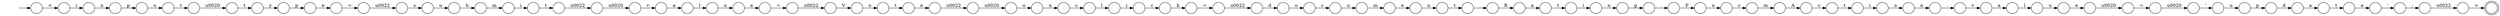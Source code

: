 digraph Automaton {
  rankdir = LR;
  0 [shape=circle,label=""];
  0 -> 63 [label="\u0022"]
  1 [shape=circle,label=""];
  1 -> 4 [label="c"]
  2 [shape=circle,label=""];
  2 -> 25 [label="n"]
  3 [shape=circle,label=""];
  3 -> 15 [label="t"]
  4 [shape=circle,label=""];
  4 -> 30 [label="t"]
  5 [shape=circle,label=""];
  5 -> 66 [label="R"]
  6 [shape=circle,label=""];
  6 -> 3 [label="a"]
  7 [shape=circle,label=""];
  7 -> 65 [label="\u0020"]
  8 [shape=circle,label=""];
  8 -> 57 [label=";"]
  9 [shape=circle,label=""];
  9 -> 77 [label="="]
  10 [shape=circle,label=""];
  10 -> 36 [label="b"]
  11 [shape=circle,label=""];
  11 -> 0 [label="e"]
  12 [shape=circle,label=""];
  12 -> 61 [label="t"]
  13 [shape=circle,label=""];
  13 -> 22 [label=">"]
  14 [shape=circle,label=""];
  14 -> 56 [label="V"]
  15 [shape=circle,label=""];
  15 -> 83 [label="e"]
  16 [shape=circle,label=""];
  16 -> 23 [label="="]
  17 [shape=circle,label=""];
  17 -> 43 [label="u"]
  18 [shape=circle,label=""];
  18 -> 11 [label="t"]
  19 [shape=circle,label=""];
  19 -> 33 [label="o"]
  20 [shape=circle,label=""];
  20 -> 38 [label="c"]
  21 [shape=circle,label=""];
  21 -> 35 [label="u"]
  22 [shape=doublecircle,label=""];
  23 [shape=circle,label=""];
  23 -> 32 [label="\u0022"]
  24 [shape=circle,label=""];
  24 -> 52 [label="l"]
  25 [shape=circle,label=""];
  25 -> 45 [label="p"]
  26 [shape=circle,label=""];
  26 -> 50 [label="m"]
  27 [shape=circle,label=""];
  27 -> 75 [label="i"]
  28 [shape=circle,label=""];
  28 -> 24 [label="a"]
  29 [shape=circle,label=""];
  29 -> 28 [label="v"]
  30 [shape=circle,label=""];
  30 -> 59 [label="i"]
  31 [shape=circle,label=""];
  31 -> 79 [label="e"]
  32 [shape=circle,label=""];
  32 -> 49 [label="s"]
  33 [shape=circle,label=""];
  33 -> 21 [label="c"]
  34 [shape=circle,label=""];
  34 -> 7 [label="t"]
  35 [shape=circle,label=""];
  35 -> 31 [label="m"]
  36 [shape=circle,label=""];
  36 -> 27 [label="m"]
  37 [shape=circle,label=""];
  37 -> 20 [label="i"]
  38 [shape=circle,label=""];
  38 -> 82 [label="k"]
  39 [shape=circle,label=""];
  39 -> 78 [label="c"]
  40 [shape=circle,label=""];
  40 -> 86 [label="e"]
  41 [shape=circle,label=""];
  41 -> 71 [label="n"]
  42 [shape=circle,label=""];
  42 -> 60 [label="F"]
  43 [shape=circle,label=""];
  43 -> 51 [label="e"]
  44 [shape=circle,label=""];
  44 -> 55 [label="'"]
  45 [shape=circle,label=""];
  45 -> 34 [label="u"]
  46 [shape=circle,label=""];
  46 -> 19 [label="d"]
  47 [shape=circle,label=""];
  47 -> 58 [label="g"]
  48 [shape=circle,label=""];
  48 -> 17 [label="l"]
  49 [shape=circle,label=""];
  49 -> 10 [label="u"]
  50 [shape=circle,label=""];
  50 -> 1 [label="A"]
  51 [shape=circle,label=""];
  51 -> 89 [label="="]
  52 [shape=circle,label=""];
  52 -> 40 [label="u"]
  53 [shape=circle,label=""];
  53 -> 26 [label="r"]
  54 [shape=circle,label=""];
  initial [shape=plaintext,label=""];
  initial -> 54
  54 -> 84 [label="<"]
  55 [shape=circle,label=""];
  55 -> 81 [label="u"]
  56 [shape=circle,label=""];
  56 -> 18 [label="o"]
  57 [shape=circle,label=""];
  57 -> 13 [label="\u0022"]
  58 [shape=circle,label=""];
  58 -> 42 [label="."]
  59 [shape=circle,label=""];
  59 -> 41 [label="o"]
  60 [shape=circle,label=""];
  60 -> 53 [label="o"]
  61 [shape=circle,label=""];
  61 -> 5 [label="."]
  62 [shape=circle,label=""];
  62 -> 48 [label="a"]
  63 [shape=circle,label=""];
  63 -> 87 [label="\u0020"]
  64 [shape=circle,label=""];
  64 -> 6 [label="d"]
  65 [shape=circle,label=""];
  65 -> 76 [label="t"]
  66 [shape=circle,label=""];
  66 -> 73 [label="a"]
  67 [shape=circle,label=""];
  67 -> 16 [label="e"]
  68 [shape=circle,label=""];
  68 -> 67 [label="p"]
  69 [shape=circle,label=""];
  69 -> 88 [label="\u0022"]
  70 [shape=circle,label=""];
  70 -> 85 [label="i"]
  71 [shape=circle,label=""];
  71 -> 29 [label="."]
  72 [shape=circle,label=""];
  72 -> 62 [label="v"]
  73 [shape=circle,label=""];
  73 -> 70 [label="t"]
  74 [shape=circle,label=""];
  74 -> 46 [label="\u0022"]
  75 [shape=circle,label=""];
  75 -> 69 [label="t"]
  76 [shape=circle,label=""];
  76 -> 68 [label="y"]
  77 [shape=circle,label=""];
  77 -> 44 [label="\u0020"]
  78 [shape=circle,label=""];
  78 -> 37 [label="l"]
  79 [shape=circle,label=""];
  79 -> 12 [label="n"]
  80 [shape=circle,label=""];
  80 -> 39 [label="n"]
  81 [shape=circle,label=""];
  81 -> 64 [label="p"]
  82 [shape=circle,label=""];
  82 -> 74 [label="="]
  83 [shape=circle,label=""];
  83 -> 8 [label="'"]
  84 [shape=circle,label=""];
  84 -> 2 [label="i"]
  85 [shape=circle,label=""];
  85 -> 47 [label="n"]
  86 [shape=circle,label=""];
  86 -> 9 [label="\u0020"]
  87 [shape=circle,label=""];
  87 -> 80 [label="o"]
  88 [shape=circle,label=""];
  88 -> 72 [label="\u0020"]
  89 [shape=circle,label=""];
  89 -> 14 [label="\u0022"]
}

